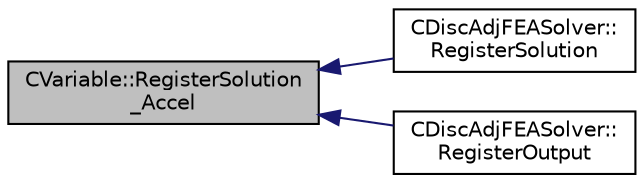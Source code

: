 digraph "CVariable::RegisterSolution_Accel"
{
  edge [fontname="Helvetica",fontsize="10",labelfontname="Helvetica",labelfontsize="10"];
  node [fontname="Helvetica",fontsize="10",shape=record];
  rankdir="LR";
  Node4012 [label="CVariable::RegisterSolution\l_Accel",height=0.2,width=0.4,color="black", fillcolor="grey75", style="filled", fontcolor="black"];
  Node4012 -> Node4013 [dir="back",color="midnightblue",fontsize="10",style="solid",fontname="Helvetica"];
  Node4013 [label="CDiscAdjFEASolver::\lRegisterSolution",height=0.2,width=0.4,color="black", fillcolor="white", style="filled",URL="$class_c_disc_adj_f_e_a_solver.html#ad05585130c1922d463e88540fe5a1bf8",tooltip="Performs the preprocessing of the adjoint AD-based solver. Registers all necessary variables on the t..."];
  Node4012 -> Node4014 [dir="back",color="midnightblue",fontsize="10",style="solid",fontname="Helvetica"];
  Node4014 [label="CDiscAdjFEASolver::\lRegisterOutput",height=0.2,width=0.4,color="black", fillcolor="white", style="filled",URL="$class_c_disc_adj_f_e_a_solver.html#a40c2aba093a93b2caf87ab7ced5c3fd0",tooltip="Performs the preprocessing of the adjoint AD-based solver. Registers all necessary variables that are..."];
}
